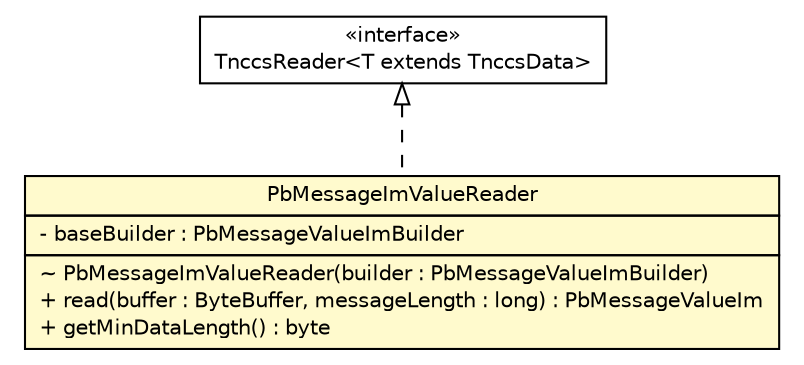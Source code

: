 #!/usr/local/bin/dot
#
# Class diagram 
# Generated by UMLGraph version R5_6 (http://www.umlgraph.org/)
#

digraph G {
	edge [fontname="Helvetica",fontsize=10,labelfontname="Helvetica",labelfontsize=10];
	node [fontname="Helvetica",fontsize=10,shape=plaintext];
	nodesep=0.25;
	ranksep=0.5;
	// de.hsbremen.tc.tnc.message.tnccs.serialize.bytebuffer.TnccsReader<T extends de.hsbremen.tc.tnc.message.tnccs.TnccsData>
	c106415 [label=<<table title="de.hsbremen.tc.tnc.message.tnccs.serialize.bytebuffer.TnccsReader" border="0" cellborder="1" cellspacing="0" cellpadding="2" port="p" href="../../../../../../../de/hsbremen/tc/tnc/message/tnccs/serialize/bytebuffer/TnccsReader.html">
		<tr><td><table border="0" cellspacing="0" cellpadding="1">
<tr><td align="center" balign="center"> &#171;interface&#187; </td></tr>
<tr><td align="center" balign="center"> TnccsReader&lt;T extends TnccsData&gt; </td></tr>
		</table></td></tr>
		</table>>, URL="../../../../../../../de/hsbremen/tc/tnc/message/tnccs/serialize/bytebuffer/TnccsReader.html", fontname="Helvetica", fontcolor="black", fontsize=10.0];
	// org.ietf.nea.pb.serialize.reader.bytebuffer.PbMessageImValueReader
	c106688 [label=<<table title="org.ietf.nea.pb.serialize.reader.bytebuffer.PbMessageImValueReader" border="0" cellborder="1" cellspacing="0" cellpadding="2" port="p" bgcolor="lemonChiffon" href="./PbMessageImValueReader.html">
		<tr><td><table border="0" cellspacing="0" cellpadding="1">
<tr><td align="center" balign="center"> PbMessageImValueReader </td></tr>
		</table></td></tr>
		<tr><td><table border="0" cellspacing="0" cellpadding="1">
<tr><td align="left" balign="left"> - baseBuilder : PbMessageValueImBuilder </td></tr>
		</table></td></tr>
		<tr><td><table border="0" cellspacing="0" cellpadding="1">
<tr><td align="left" balign="left"> ~ PbMessageImValueReader(builder : PbMessageValueImBuilder) </td></tr>
<tr><td align="left" balign="left"> + read(buffer : ByteBuffer, messageLength : long) : PbMessageValueIm </td></tr>
<tr><td align="left" balign="left"> + getMinDataLength() : byte </td></tr>
		</table></td></tr>
		</table>>, URL="./PbMessageImValueReader.html", fontname="Helvetica", fontcolor="black", fontsize=10.0];
	//org.ietf.nea.pb.serialize.reader.bytebuffer.PbMessageImValueReader implements de.hsbremen.tc.tnc.message.tnccs.serialize.bytebuffer.TnccsReader<T extends de.hsbremen.tc.tnc.message.tnccs.TnccsData>
	c106415:p -> c106688:p [dir=back,arrowtail=empty,style=dashed];
}

